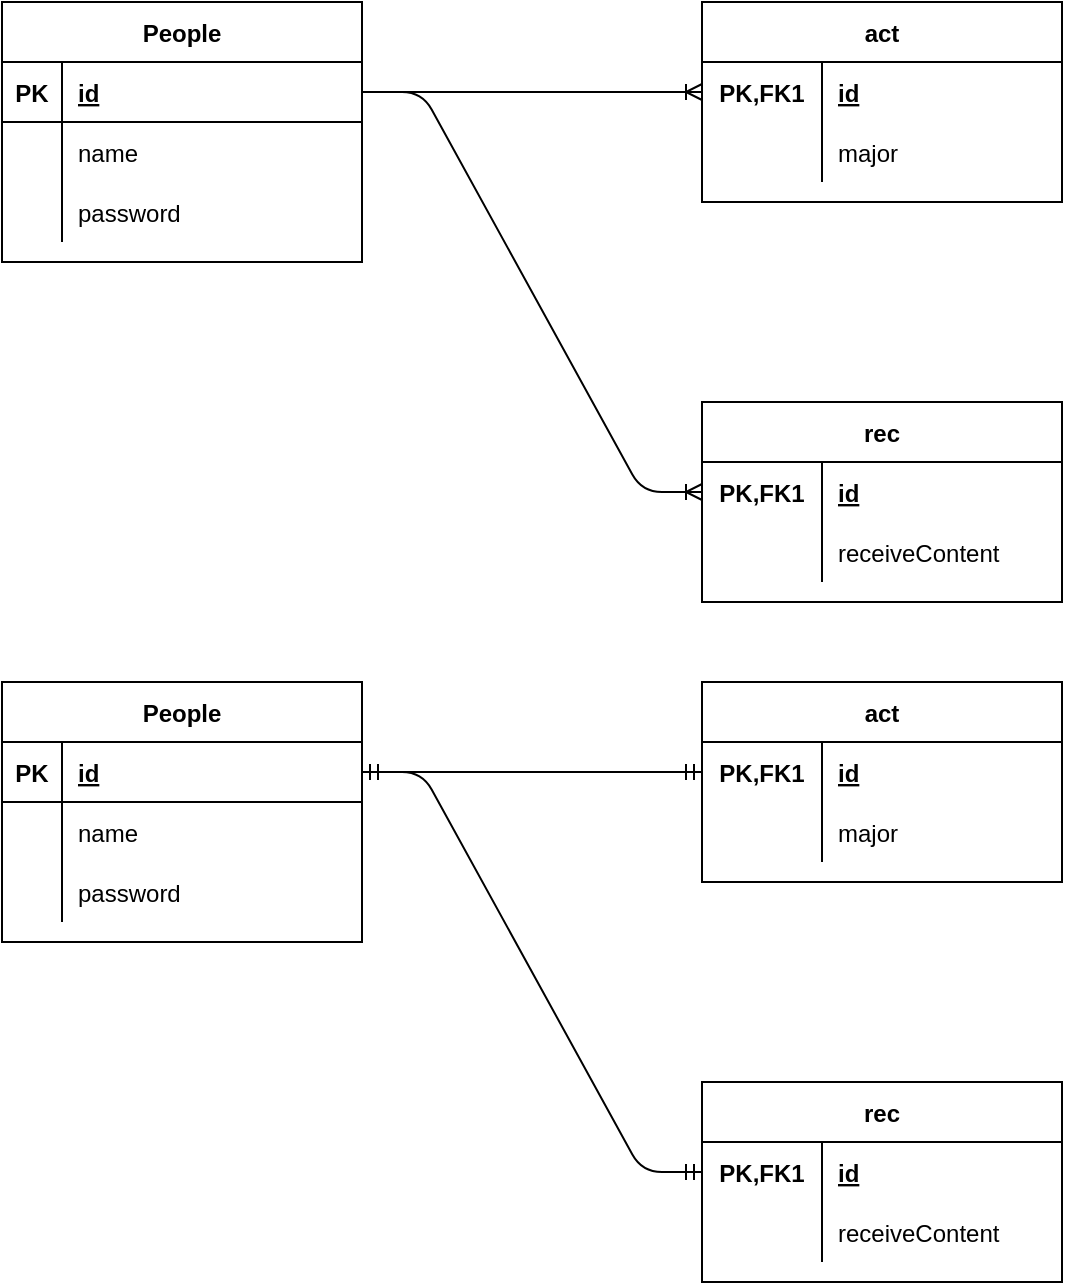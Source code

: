 <mxfile version="14.9.7" type="github">
  <diagram id="ZUwOjxiFg67UbEwIZdRt" name="Page-1">
    <mxGraphModel dx="1662" dy="794" grid="1" gridSize="10" guides="1" tooltips="1" connect="1" arrows="1" fold="1" page="1" pageScale="1" pageWidth="827" pageHeight="1169" math="0" shadow="0">
      <root>
        <mxCell id="0" />
        <mxCell id="1" parent="0" />
        <mxCell id="Wn_bY1qbY-Q7XOMenC22-1" value="People" style="shape=table;startSize=30;container=1;collapsible=1;childLayout=tableLayout;fixedRows=1;rowLines=0;fontStyle=1;align=center;resizeLast=1;" vertex="1" parent="1">
          <mxGeometry x="70" y="80" width="180" height="130" as="geometry" />
        </mxCell>
        <mxCell id="Wn_bY1qbY-Q7XOMenC22-2" value="" style="shape=partialRectangle;collapsible=0;dropTarget=0;pointerEvents=0;fillColor=none;top=0;left=0;bottom=1;right=0;points=[[0,0.5],[1,0.5]];portConstraint=eastwest;" vertex="1" parent="Wn_bY1qbY-Q7XOMenC22-1">
          <mxGeometry y="30" width="180" height="30" as="geometry" />
        </mxCell>
        <mxCell id="Wn_bY1qbY-Q7XOMenC22-3" value="PK" style="shape=partialRectangle;connectable=0;fillColor=none;top=0;left=0;bottom=0;right=0;fontStyle=1;overflow=hidden;" vertex="1" parent="Wn_bY1qbY-Q7XOMenC22-2">
          <mxGeometry width="30" height="30" as="geometry" />
        </mxCell>
        <mxCell id="Wn_bY1qbY-Q7XOMenC22-4" value="id" style="shape=partialRectangle;connectable=0;fillColor=none;top=0;left=0;bottom=0;right=0;align=left;spacingLeft=6;fontStyle=5;overflow=hidden;" vertex="1" parent="Wn_bY1qbY-Q7XOMenC22-2">
          <mxGeometry x="30" width="150" height="30" as="geometry" />
        </mxCell>
        <mxCell id="Wn_bY1qbY-Q7XOMenC22-5" value="" style="shape=partialRectangle;collapsible=0;dropTarget=0;pointerEvents=0;fillColor=none;top=0;left=0;bottom=0;right=0;points=[[0,0.5],[1,0.5]];portConstraint=eastwest;" vertex="1" parent="Wn_bY1qbY-Q7XOMenC22-1">
          <mxGeometry y="60" width="180" height="30" as="geometry" />
        </mxCell>
        <mxCell id="Wn_bY1qbY-Q7XOMenC22-6" value="" style="shape=partialRectangle;connectable=0;fillColor=none;top=0;left=0;bottom=0;right=0;editable=1;overflow=hidden;" vertex="1" parent="Wn_bY1qbY-Q7XOMenC22-5">
          <mxGeometry width="30" height="30" as="geometry" />
        </mxCell>
        <mxCell id="Wn_bY1qbY-Q7XOMenC22-7" value="name" style="shape=partialRectangle;connectable=0;fillColor=none;top=0;left=0;bottom=0;right=0;align=left;spacingLeft=6;overflow=hidden;" vertex="1" parent="Wn_bY1qbY-Q7XOMenC22-5">
          <mxGeometry x="30" width="150" height="30" as="geometry" />
        </mxCell>
        <mxCell id="Wn_bY1qbY-Q7XOMenC22-8" value="" style="shape=partialRectangle;collapsible=0;dropTarget=0;pointerEvents=0;fillColor=none;top=0;left=0;bottom=0;right=0;points=[[0,0.5],[1,0.5]];portConstraint=eastwest;" vertex="1" parent="Wn_bY1qbY-Q7XOMenC22-1">
          <mxGeometry y="90" width="180" height="30" as="geometry" />
        </mxCell>
        <mxCell id="Wn_bY1qbY-Q7XOMenC22-9" value="" style="shape=partialRectangle;connectable=0;fillColor=none;top=0;left=0;bottom=0;right=0;editable=1;overflow=hidden;" vertex="1" parent="Wn_bY1qbY-Q7XOMenC22-8">
          <mxGeometry width="30" height="30" as="geometry" />
        </mxCell>
        <mxCell id="Wn_bY1qbY-Q7XOMenC22-10" value="password" style="shape=partialRectangle;connectable=0;fillColor=none;top=0;left=0;bottom=0;right=0;align=left;spacingLeft=6;overflow=hidden;" vertex="1" parent="Wn_bY1qbY-Q7XOMenC22-8">
          <mxGeometry x="30" width="150" height="30" as="geometry" />
        </mxCell>
        <mxCell id="Wn_bY1qbY-Q7XOMenC22-40" value="act" style="shape=table;startSize=30;container=1;collapsible=1;childLayout=tableLayout;fixedRows=1;rowLines=0;fontStyle=1;align=center;resizeLast=1;" vertex="1" parent="1">
          <mxGeometry x="420" y="80" width="180" height="100" as="geometry" />
        </mxCell>
        <mxCell id="Wn_bY1qbY-Q7XOMenC22-41" value="" style="shape=partialRectangle;collapsible=0;dropTarget=0;pointerEvents=0;fillColor=none;top=0;left=0;bottom=0;right=0;points=[[0,0.5],[1,0.5]];portConstraint=eastwest;" vertex="1" parent="Wn_bY1qbY-Q7XOMenC22-40">
          <mxGeometry y="30" width="180" height="30" as="geometry" />
        </mxCell>
        <mxCell id="Wn_bY1qbY-Q7XOMenC22-42" value="PK,FK1" style="shape=partialRectangle;connectable=0;fillColor=none;top=0;left=0;bottom=0;right=0;fontStyle=1;overflow=hidden;" vertex="1" parent="Wn_bY1qbY-Q7XOMenC22-41">
          <mxGeometry width="60" height="30" as="geometry" />
        </mxCell>
        <mxCell id="Wn_bY1qbY-Q7XOMenC22-43" value="id" style="shape=partialRectangle;connectable=0;fillColor=none;top=0;left=0;bottom=0;right=0;align=left;spacingLeft=6;fontStyle=5;overflow=hidden;" vertex="1" parent="Wn_bY1qbY-Q7XOMenC22-41">
          <mxGeometry x="60" width="120" height="30" as="geometry" />
        </mxCell>
        <mxCell id="Wn_bY1qbY-Q7XOMenC22-47" value="" style="shape=partialRectangle;collapsible=0;dropTarget=0;pointerEvents=0;fillColor=none;top=0;left=0;bottom=0;right=0;points=[[0,0.5],[1,0.5]];portConstraint=eastwest;" vertex="1" parent="Wn_bY1qbY-Q7XOMenC22-40">
          <mxGeometry y="60" width="180" height="30" as="geometry" />
        </mxCell>
        <mxCell id="Wn_bY1qbY-Q7XOMenC22-48" value="" style="shape=partialRectangle;connectable=0;fillColor=none;top=0;left=0;bottom=0;right=0;editable=1;overflow=hidden;" vertex="1" parent="Wn_bY1qbY-Q7XOMenC22-47">
          <mxGeometry width="60" height="30" as="geometry" />
        </mxCell>
        <mxCell id="Wn_bY1qbY-Q7XOMenC22-49" value="major" style="shape=partialRectangle;connectable=0;fillColor=none;top=0;left=0;bottom=0;right=0;align=left;spacingLeft=6;overflow=hidden;" vertex="1" parent="Wn_bY1qbY-Q7XOMenC22-47">
          <mxGeometry x="60" width="120" height="30" as="geometry" />
        </mxCell>
        <mxCell id="Wn_bY1qbY-Q7XOMenC22-53" value="rec" style="shape=table;startSize=30;container=1;collapsible=1;childLayout=tableLayout;fixedRows=1;rowLines=0;fontStyle=1;align=center;resizeLast=1;" vertex="1" parent="1">
          <mxGeometry x="420" y="280" width="180" height="100" as="geometry" />
        </mxCell>
        <mxCell id="Wn_bY1qbY-Q7XOMenC22-54" value="" style="shape=partialRectangle;collapsible=0;dropTarget=0;pointerEvents=0;fillColor=none;top=0;left=0;bottom=0;right=0;points=[[0,0.5],[1,0.5]];portConstraint=eastwest;" vertex="1" parent="Wn_bY1qbY-Q7XOMenC22-53">
          <mxGeometry y="30" width="180" height="30" as="geometry" />
        </mxCell>
        <mxCell id="Wn_bY1qbY-Q7XOMenC22-55" value="PK,FK1" style="shape=partialRectangle;connectable=0;fillColor=none;top=0;left=0;bottom=0;right=0;fontStyle=1;overflow=hidden;" vertex="1" parent="Wn_bY1qbY-Q7XOMenC22-54">
          <mxGeometry width="60" height="30" as="geometry" />
        </mxCell>
        <mxCell id="Wn_bY1qbY-Q7XOMenC22-56" value="id" style="shape=partialRectangle;connectable=0;fillColor=none;top=0;left=0;bottom=0;right=0;align=left;spacingLeft=6;fontStyle=5;overflow=hidden;" vertex="1" parent="Wn_bY1qbY-Q7XOMenC22-54">
          <mxGeometry x="60" width="120" height="30" as="geometry" />
        </mxCell>
        <mxCell id="Wn_bY1qbY-Q7XOMenC22-60" value="" style="shape=partialRectangle;collapsible=0;dropTarget=0;pointerEvents=0;fillColor=none;top=0;left=0;bottom=0;right=0;points=[[0,0.5],[1,0.5]];portConstraint=eastwest;" vertex="1" parent="Wn_bY1qbY-Q7XOMenC22-53">
          <mxGeometry y="60" width="180" height="30" as="geometry" />
        </mxCell>
        <mxCell id="Wn_bY1qbY-Q7XOMenC22-61" value="" style="shape=partialRectangle;connectable=0;fillColor=none;top=0;left=0;bottom=0;right=0;editable=1;overflow=hidden;" vertex="1" parent="Wn_bY1qbY-Q7XOMenC22-60">
          <mxGeometry width="60" height="30" as="geometry" />
        </mxCell>
        <mxCell id="Wn_bY1qbY-Q7XOMenC22-62" value="receiveContent" style="shape=partialRectangle;connectable=0;fillColor=none;top=0;left=0;bottom=0;right=0;align=left;spacingLeft=6;overflow=hidden;" vertex="1" parent="Wn_bY1qbY-Q7XOMenC22-60">
          <mxGeometry x="60" width="120" height="30" as="geometry" />
        </mxCell>
        <mxCell id="Wn_bY1qbY-Q7XOMenC22-71" value="" style="edgeStyle=entityRelationEdgeStyle;fontSize=12;html=1;endArrow=ERoneToMany;exitX=1;exitY=0.5;exitDx=0;exitDy=0;entryX=0;entryY=0.5;entryDx=0;entryDy=0;" edge="1" parent="1" source="Wn_bY1qbY-Q7XOMenC22-2" target="Wn_bY1qbY-Q7XOMenC22-54">
          <mxGeometry width="100" height="100" relative="1" as="geometry">
            <mxPoint x="640" y="360" as="sourcePoint" />
            <mxPoint x="740" y="260" as="targetPoint" />
          </mxGeometry>
        </mxCell>
        <mxCell id="Wn_bY1qbY-Q7XOMenC22-72" value="" style="edgeStyle=entityRelationEdgeStyle;fontSize=12;html=1;endArrow=ERoneToMany;exitX=1;exitY=0.5;exitDx=0;exitDy=0;entryX=0;entryY=0.5;entryDx=0;entryDy=0;" edge="1" parent="1" source="Wn_bY1qbY-Q7XOMenC22-2" target="Wn_bY1qbY-Q7XOMenC22-41">
          <mxGeometry width="100" height="100" relative="1" as="geometry">
            <mxPoint x="640" y="360" as="sourcePoint" />
            <mxPoint x="740" y="260" as="targetPoint" />
          </mxGeometry>
        </mxCell>
        <mxCell id="Wn_bY1qbY-Q7XOMenC22-73" value="People" style="shape=table;startSize=30;container=1;collapsible=1;childLayout=tableLayout;fixedRows=1;rowLines=0;fontStyle=1;align=center;resizeLast=1;" vertex="1" parent="1">
          <mxGeometry x="70" y="420" width="180" height="130" as="geometry" />
        </mxCell>
        <mxCell id="Wn_bY1qbY-Q7XOMenC22-74" value="" style="shape=partialRectangle;collapsible=0;dropTarget=0;pointerEvents=0;fillColor=none;top=0;left=0;bottom=1;right=0;points=[[0,0.5],[1,0.5]];portConstraint=eastwest;" vertex="1" parent="Wn_bY1qbY-Q7XOMenC22-73">
          <mxGeometry y="30" width="180" height="30" as="geometry" />
        </mxCell>
        <mxCell id="Wn_bY1qbY-Q7XOMenC22-75" value="PK" style="shape=partialRectangle;connectable=0;fillColor=none;top=0;left=0;bottom=0;right=0;fontStyle=1;overflow=hidden;" vertex="1" parent="Wn_bY1qbY-Q7XOMenC22-74">
          <mxGeometry width="30" height="30" as="geometry" />
        </mxCell>
        <mxCell id="Wn_bY1qbY-Q7XOMenC22-76" value="id" style="shape=partialRectangle;connectable=0;fillColor=none;top=0;left=0;bottom=0;right=0;align=left;spacingLeft=6;fontStyle=5;overflow=hidden;" vertex="1" parent="Wn_bY1qbY-Q7XOMenC22-74">
          <mxGeometry x="30" width="150" height="30" as="geometry" />
        </mxCell>
        <mxCell id="Wn_bY1qbY-Q7XOMenC22-77" value="" style="shape=partialRectangle;collapsible=0;dropTarget=0;pointerEvents=0;fillColor=none;top=0;left=0;bottom=0;right=0;points=[[0,0.5],[1,0.5]];portConstraint=eastwest;" vertex="1" parent="Wn_bY1qbY-Q7XOMenC22-73">
          <mxGeometry y="60" width="180" height="30" as="geometry" />
        </mxCell>
        <mxCell id="Wn_bY1qbY-Q7XOMenC22-78" value="" style="shape=partialRectangle;connectable=0;fillColor=none;top=0;left=0;bottom=0;right=0;editable=1;overflow=hidden;" vertex="1" parent="Wn_bY1qbY-Q7XOMenC22-77">
          <mxGeometry width="30" height="30" as="geometry" />
        </mxCell>
        <mxCell id="Wn_bY1qbY-Q7XOMenC22-79" value="name" style="shape=partialRectangle;connectable=0;fillColor=none;top=0;left=0;bottom=0;right=0;align=left;spacingLeft=6;overflow=hidden;" vertex="1" parent="Wn_bY1qbY-Q7XOMenC22-77">
          <mxGeometry x="30" width="150" height="30" as="geometry" />
        </mxCell>
        <mxCell id="Wn_bY1qbY-Q7XOMenC22-80" value="" style="shape=partialRectangle;collapsible=0;dropTarget=0;pointerEvents=0;fillColor=none;top=0;left=0;bottom=0;right=0;points=[[0,0.5],[1,0.5]];portConstraint=eastwest;" vertex="1" parent="Wn_bY1qbY-Q7XOMenC22-73">
          <mxGeometry y="90" width="180" height="30" as="geometry" />
        </mxCell>
        <mxCell id="Wn_bY1qbY-Q7XOMenC22-81" value="" style="shape=partialRectangle;connectable=0;fillColor=none;top=0;left=0;bottom=0;right=0;editable=1;overflow=hidden;" vertex="1" parent="Wn_bY1qbY-Q7XOMenC22-80">
          <mxGeometry width="30" height="30" as="geometry" />
        </mxCell>
        <mxCell id="Wn_bY1qbY-Q7XOMenC22-82" value="password" style="shape=partialRectangle;connectable=0;fillColor=none;top=0;left=0;bottom=0;right=0;align=left;spacingLeft=6;overflow=hidden;" vertex="1" parent="Wn_bY1qbY-Q7XOMenC22-80">
          <mxGeometry x="30" width="150" height="30" as="geometry" />
        </mxCell>
        <mxCell id="Wn_bY1qbY-Q7XOMenC22-83" value="act" style="shape=table;startSize=30;container=1;collapsible=1;childLayout=tableLayout;fixedRows=1;rowLines=0;fontStyle=1;align=center;resizeLast=1;" vertex="1" parent="1">
          <mxGeometry x="420" y="420" width="180" height="100" as="geometry" />
        </mxCell>
        <mxCell id="Wn_bY1qbY-Q7XOMenC22-84" value="" style="shape=partialRectangle;collapsible=0;dropTarget=0;pointerEvents=0;fillColor=none;top=0;left=0;bottom=0;right=0;points=[[0,0.5],[1,0.5]];portConstraint=eastwest;" vertex="1" parent="Wn_bY1qbY-Q7XOMenC22-83">
          <mxGeometry y="30" width="180" height="30" as="geometry" />
        </mxCell>
        <mxCell id="Wn_bY1qbY-Q7XOMenC22-85" value="PK,FK1" style="shape=partialRectangle;connectable=0;fillColor=none;top=0;left=0;bottom=0;right=0;fontStyle=1;overflow=hidden;" vertex="1" parent="Wn_bY1qbY-Q7XOMenC22-84">
          <mxGeometry width="60" height="30" as="geometry" />
        </mxCell>
        <mxCell id="Wn_bY1qbY-Q7XOMenC22-86" value="id" style="shape=partialRectangle;connectable=0;fillColor=none;top=0;left=0;bottom=0;right=0;align=left;spacingLeft=6;fontStyle=5;overflow=hidden;" vertex="1" parent="Wn_bY1qbY-Q7XOMenC22-84">
          <mxGeometry x="60" width="120" height="30" as="geometry" />
        </mxCell>
        <mxCell id="Wn_bY1qbY-Q7XOMenC22-87" value="" style="shape=partialRectangle;collapsible=0;dropTarget=0;pointerEvents=0;fillColor=none;top=0;left=0;bottom=0;right=0;points=[[0,0.5],[1,0.5]];portConstraint=eastwest;" vertex="1" parent="Wn_bY1qbY-Q7XOMenC22-83">
          <mxGeometry y="60" width="180" height="30" as="geometry" />
        </mxCell>
        <mxCell id="Wn_bY1qbY-Q7XOMenC22-88" value="" style="shape=partialRectangle;connectable=0;fillColor=none;top=0;left=0;bottom=0;right=0;editable=1;overflow=hidden;" vertex="1" parent="Wn_bY1qbY-Q7XOMenC22-87">
          <mxGeometry width="60" height="30" as="geometry" />
        </mxCell>
        <mxCell id="Wn_bY1qbY-Q7XOMenC22-89" value="major" style="shape=partialRectangle;connectable=0;fillColor=none;top=0;left=0;bottom=0;right=0;align=left;spacingLeft=6;overflow=hidden;" vertex="1" parent="Wn_bY1qbY-Q7XOMenC22-87">
          <mxGeometry x="60" width="120" height="30" as="geometry" />
        </mxCell>
        <mxCell id="Wn_bY1qbY-Q7XOMenC22-90" value="rec" style="shape=table;startSize=30;container=1;collapsible=1;childLayout=tableLayout;fixedRows=1;rowLines=0;fontStyle=1;align=center;resizeLast=1;" vertex="1" parent="1">
          <mxGeometry x="420" y="620" width="180" height="100" as="geometry" />
        </mxCell>
        <mxCell id="Wn_bY1qbY-Q7XOMenC22-91" value="" style="shape=partialRectangle;collapsible=0;dropTarget=0;pointerEvents=0;fillColor=none;top=0;left=0;bottom=0;right=0;points=[[0,0.5],[1,0.5]];portConstraint=eastwest;" vertex="1" parent="Wn_bY1qbY-Q7XOMenC22-90">
          <mxGeometry y="30" width="180" height="30" as="geometry" />
        </mxCell>
        <mxCell id="Wn_bY1qbY-Q7XOMenC22-92" value="PK,FK1" style="shape=partialRectangle;connectable=0;fillColor=none;top=0;left=0;bottom=0;right=0;fontStyle=1;overflow=hidden;" vertex="1" parent="Wn_bY1qbY-Q7XOMenC22-91">
          <mxGeometry width="60" height="30" as="geometry" />
        </mxCell>
        <mxCell id="Wn_bY1qbY-Q7XOMenC22-93" value="id" style="shape=partialRectangle;connectable=0;fillColor=none;top=0;left=0;bottom=0;right=0;align=left;spacingLeft=6;fontStyle=5;overflow=hidden;" vertex="1" parent="Wn_bY1qbY-Q7XOMenC22-91">
          <mxGeometry x="60" width="120" height="30" as="geometry" />
        </mxCell>
        <mxCell id="Wn_bY1qbY-Q7XOMenC22-94" value="" style="shape=partialRectangle;collapsible=0;dropTarget=0;pointerEvents=0;fillColor=none;top=0;left=0;bottom=0;right=0;points=[[0,0.5],[1,0.5]];portConstraint=eastwest;" vertex="1" parent="Wn_bY1qbY-Q7XOMenC22-90">
          <mxGeometry y="60" width="180" height="30" as="geometry" />
        </mxCell>
        <mxCell id="Wn_bY1qbY-Q7XOMenC22-95" value="" style="shape=partialRectangle;connectable=0;fillColor=none;top=0;left=0;bottom=0;right=0;editable=1;overflow=hidden;" vertex="1" parent="Wn_bY1qbY-Q7XOMenC22-94">
          <mxGeometry width="60" height="30" as="geometry" />
        </mxCell>
        <mxCell id="Wn_bY1qbY-Q7XOMenC22-96" value="receiveContent" style="shape=partialRectangle;connectable=0;fillColor=none;top=0;left=0;bottom=0;right=0;align=left;spacingLeft=6;overflow=hidden;" vertex="1" parent="Wn_bY1qbY-Q7XOMenC22-94">
          <mxGeometry x="60" width="120" height="30" as="geometry" />
        </mxCell>
        <mxCell id="Wn_bY1qbY-Q7XOMenC22-97" value="" style="edgeStyle=entityRelationEdgeStyle;fontSize=12;html=1;endArrow=ERmandOne;startArrow=ERmandOne;exitX=1;exitY=0.5;exitDx=0;exitDy=0;" edge="1" parent="1" source="Wn_bY1qbY-Q7XOMenC22-74">
          <mxGeometry width="100" height="100" relative="1" as="geometry">
            <mxPoint x="650" y="560" as="sourcePoint" />
            <mxPoint x="420" y="465" as="targetPoint" />
          </mxGeometry>
        </mxCell>
        <mxCell id="Wn_bY1qbY-Q7XOMenC22-98" value="" style="edgeStyle=entityRelationEdgeStyle;fontSize=12;html=1;endArrow=ERmandOne;startArrow=ERmandOne;exitX=1;exitY=0.5;exitDx=0;exitDy=0;entryX=0;entryY=0.5;entryDx=0;entryDy=0;" edge="1" parent="1" source="Wn_bY1qbY-Q7XOMenC22-74" target="Wn_bY1qbY-Q7XOMenC22-91">
          <mxGeometry width="100" height="100" relative="1" as="geometry">
            <mxPoint x="650" y="560" as="sourcePoint" />
            <mxPoint x="750" y="460" as="targetPoint" />
          </mxGeometry>
        </mxCell>
      </root>
    </mxGraphModel>
  </diagram>
</mxfile>
